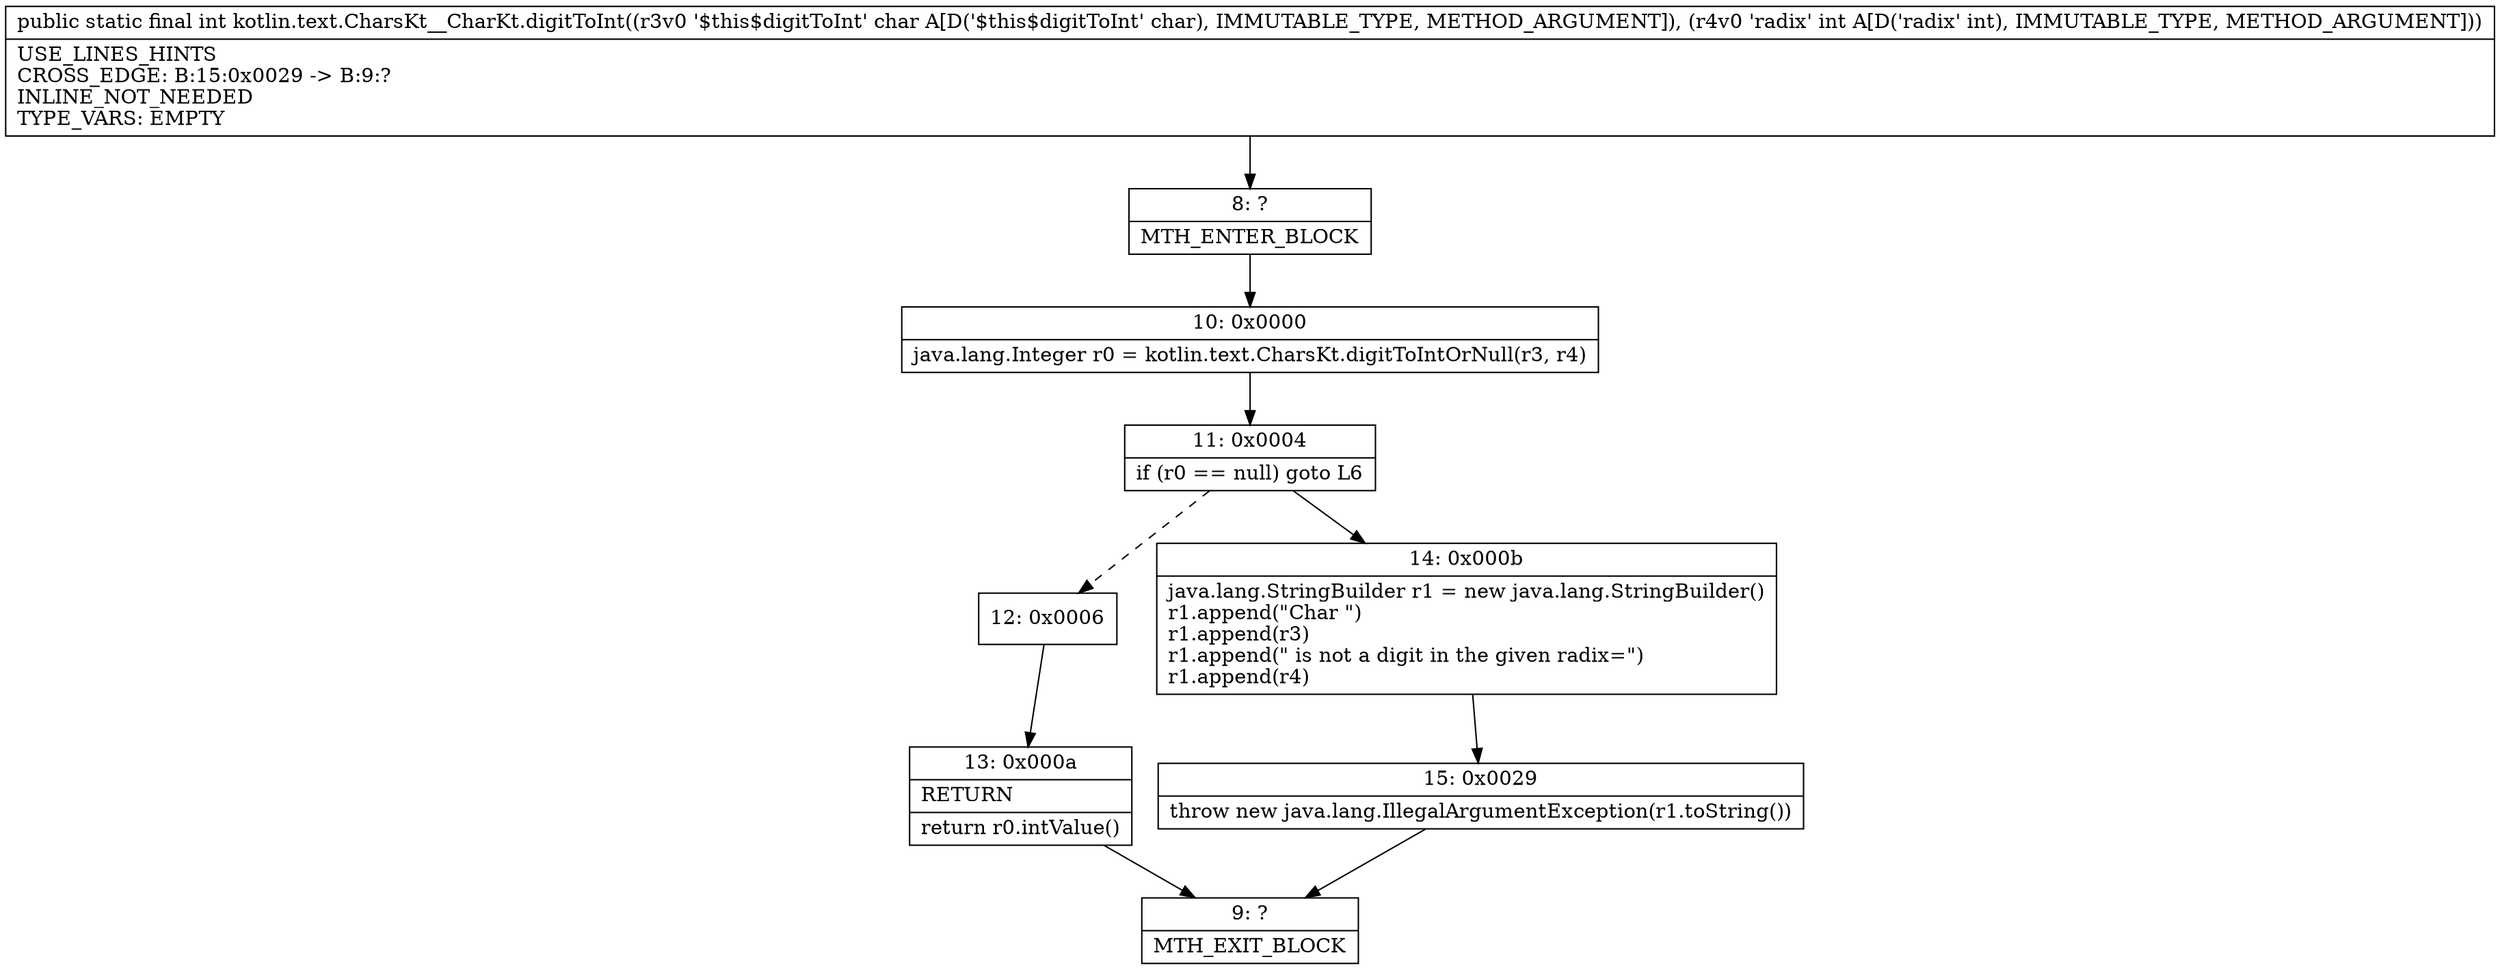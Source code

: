 digraph "CFG forkotlin.text.CharsKt__CharKt.digitToInt(CI)I" {
Node_8 [shape=record,label="{8\:\ ?|MTH_ENTER_BLOCK\l}"];
Node_10 [shape=record,label="{10\:\ 0x0000|java.lang.Integer r0 = kotlin.text.CharsKt.digitToIntOrNull(r3, r4)\l}"];
Node_11 [shape=record,label="{11\:\ 0x0004|if (r0 == null) goto L6\l}"];
Node_12 [shape=record,label="{12\:\ 0x0006}"];
Node_13 [shape=record,label="{13\:\ 0x000a|RETURN\l|return r0.intValue()\l}"];
Node_9 [shape=record,label="{9\:\ ?|MTH_EXIT_BLOCK\l}"];
Node_14 [shape=record,label="{14\:\ 0x000b|java.lang.StringBuilder r1 = new java.lang.StringBuilder()\lr1.append(\"Char \")\lr1.append(r3)\lr1.append(\" is not a digit in the given radix=\")\lr1.append(r4)\l}"];
Node_15 [shape=record,label="{15\:\ 0x0029|throw new java.lang.IllegalArgumentException(r1.toString())\l}"];
MethodNode[shape=record,label="{public static final int kotlin.text.CharsKt__CharKt.digitToInt((r3v0 '$this$digitToInt' char A[D('$this$digitToInt' char), IMMUTABLE_TYPE, METHOD_ARGUMENT]), (r4v0 'radix' int A[D('radix' int), IMMUTABLE_TYPE, METHOD_ARGUMENT]))  | USE_LINES_HINTS\lCROSS_EDGE: B:15:0x0029 \-\> B:9:?\lINLINE_NOT_NEEDED\lTYPE_VARS: EMPTY\l}"];
MethodNode -> Node_8;Node_8 -> Node_10;
Node_10 -> Node_11;
Node_11 -> Node_12[style=dashed];
Node_11 -> Node_14;
Node_12 -> Node_13;
Node_13 -> Node_9;
Node_14 -> Node_15;
Node_15 -> Node_9;
}

